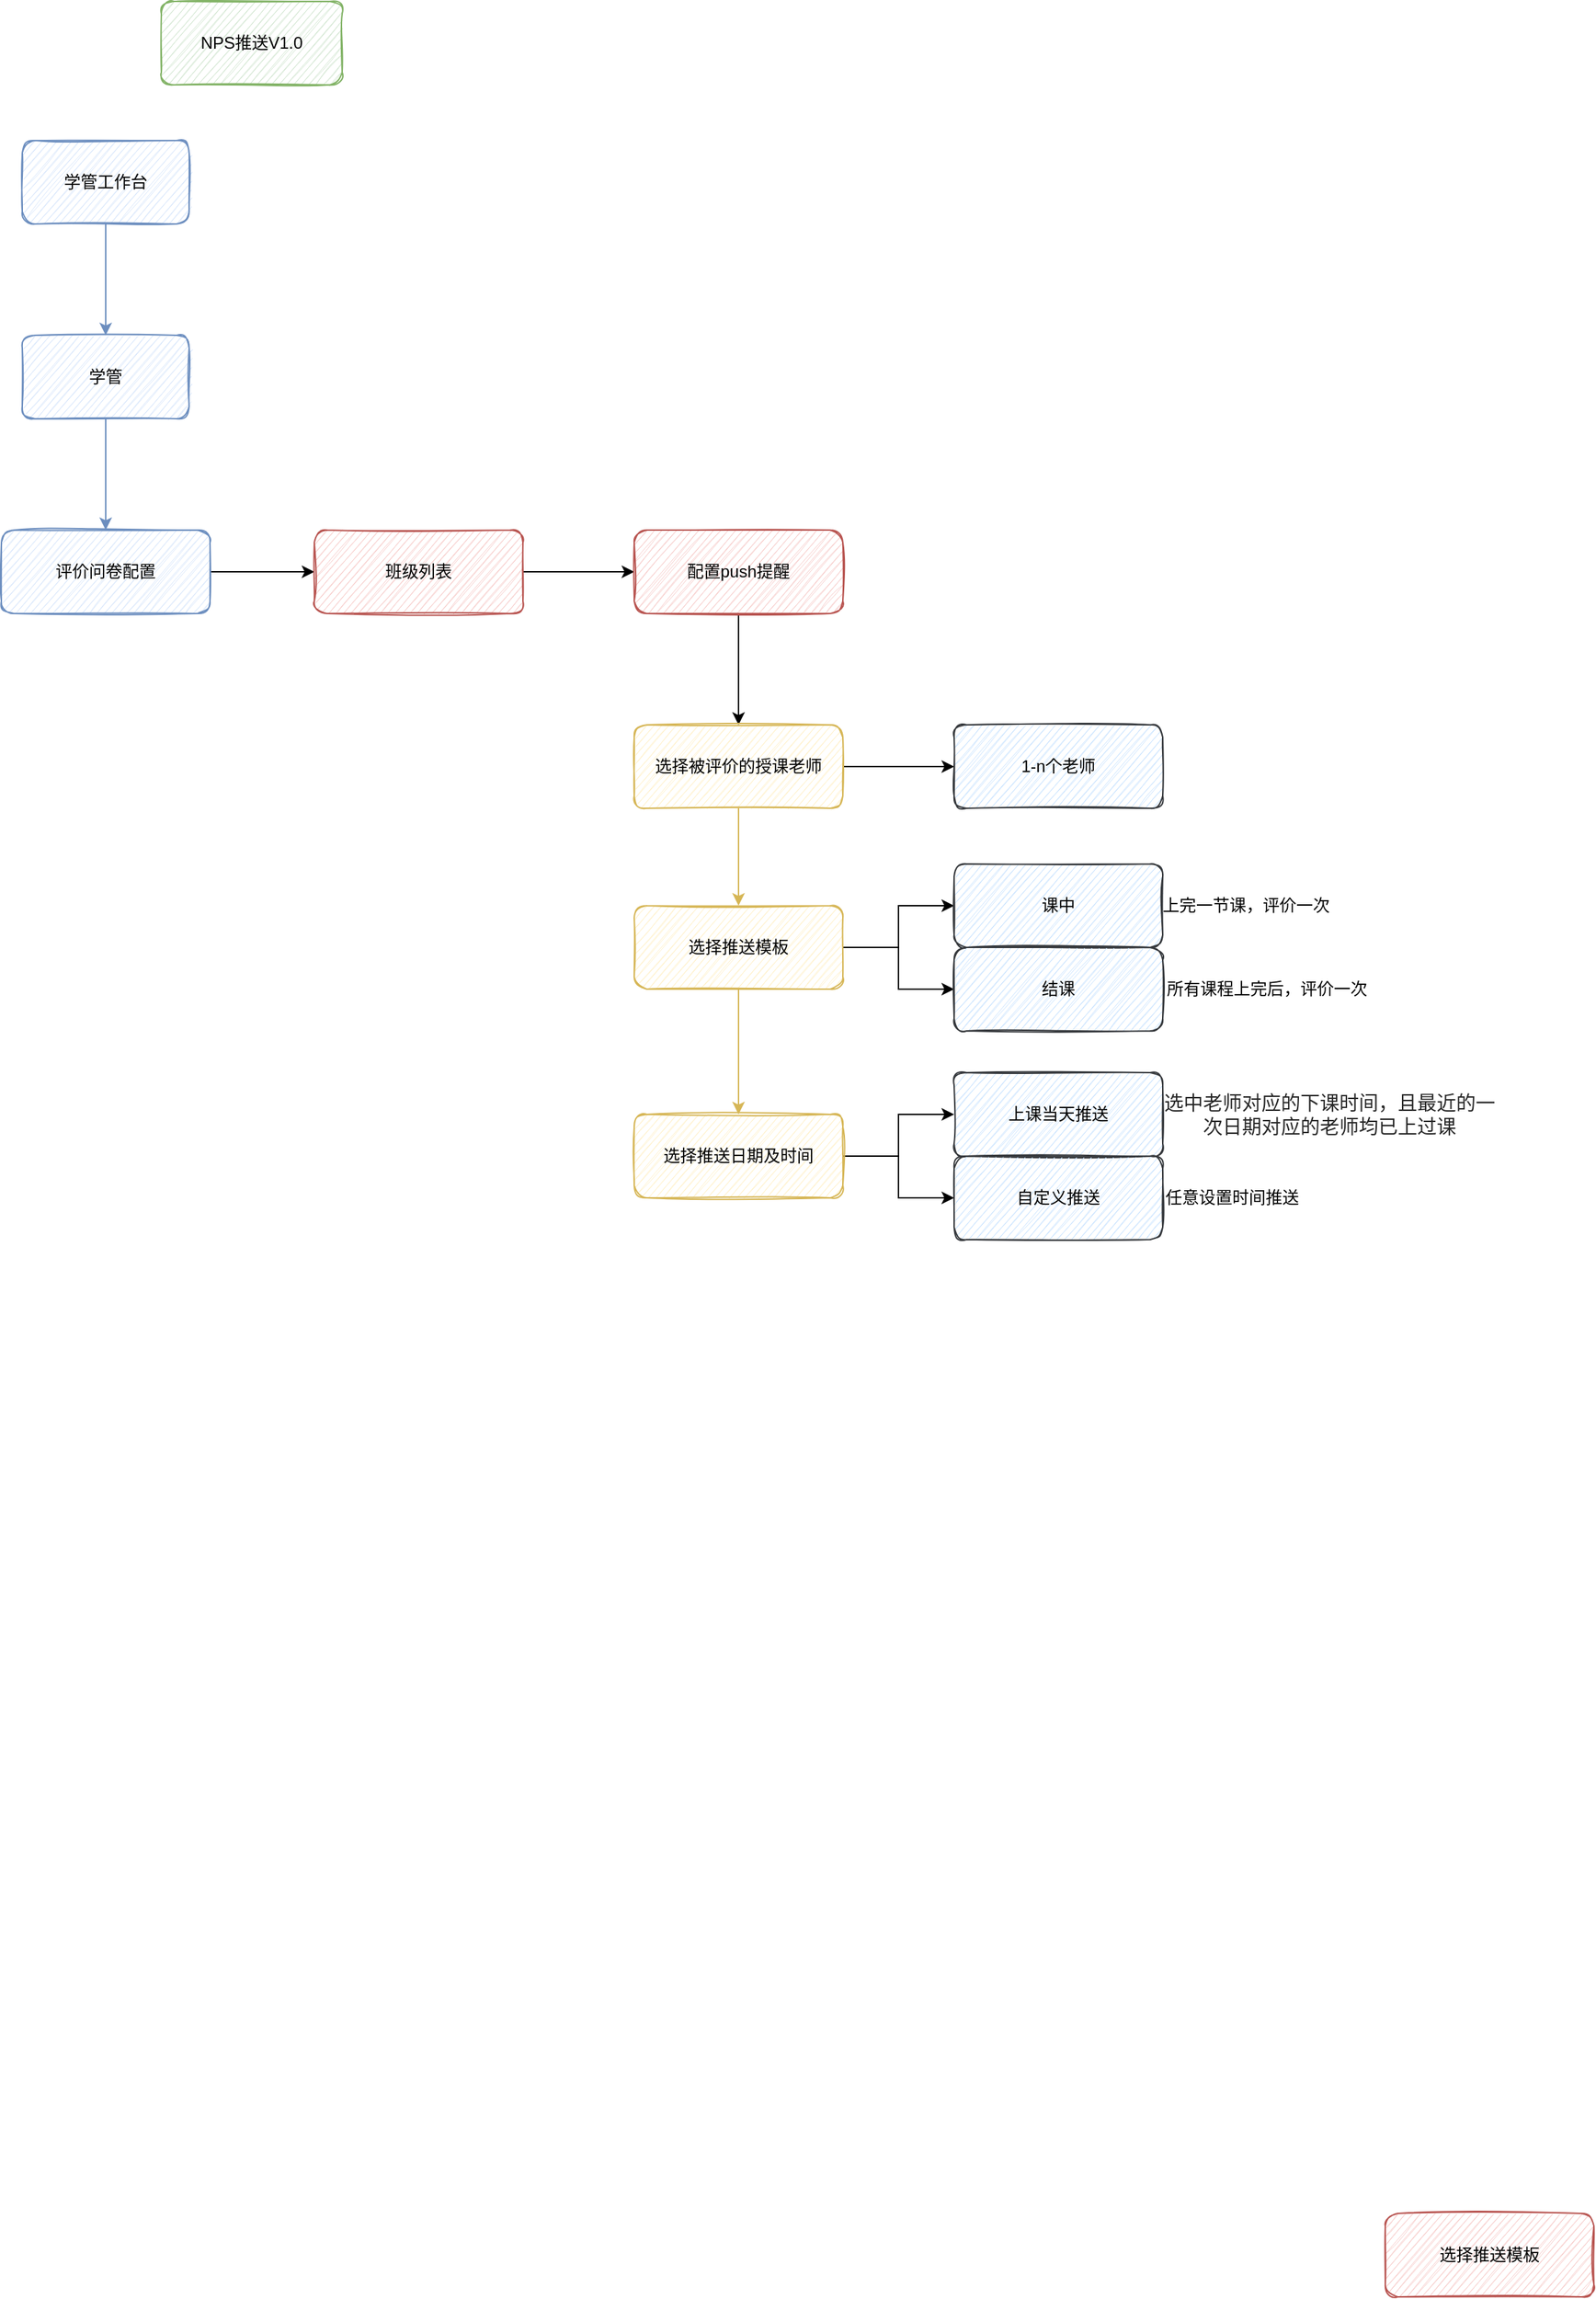 <mxfile version="20.6.0" type="github">
  <diagram id="rYb2RZtOciaVKphFqG-1" name="第 1 页">
    <mxGraphModel dx="1503" dy="747" grid="1" gridSize="10" guides="1" tooltips="1" connect="1" arrows="1" fold="1" page="1" pageScale="1" pageWidth="827" pageHeight="1169" math="0" shadow="0">
      <root>
        <mxCell id="0" />
        <mxCell id="1" parent="0" />
        <mxCell id="rcfBmoh1Opj6rKWvJBjH-1" value="NPS推送V1.0" style="rounded=1;whiteSpace=wrap;html=1;fillColor=#d5e8d4;strokeColor=#82b366;gradientColor=none;glass=0;sketch=1;shadow=0;" vertex="1" parent="1">
          <mxGeometry x="120" y="220" width="130" height="60" as="geometry" />
        </mxCell>
        <mxCell id="rcfBmoh1Opj6rKWvJBjH-5" value="" style="edgeStyle=orthogonalEdgeStyle;rounded=0;orthogonalLoop=1;jettySize=auto;html=1;fillColor=#dae8fc;strokeColor=#6c8ebf;" edge="1" parent="1" source="rcfBmoh1Opj6rKWvJBjH-3" target="rcfBmoh1Opj6rKWvJBjH-4">
          <mxGeometry relative="1" as="geometry" />
        </mxCell>
        <mxCell id="rcfBmoh1Opj6rKWvJBjH-3" value="学管工作台" style="whiteSpace=wrap;html=1;fillColor=#dae8fc;strokeColor=#6c8ebf;rounded=1;glass=0;sketch=1;shadow=0;" vertex="1" parent="1">
          <mxGeometry x="20" y="320" width="120" height="60" as="geometry" />
        </mxCell>
        <mxCell id="rcfBmoh1Opj6rKWvJBjH-7" value="" style="edgeStyle=orthogonalEdgeStyle;rounded=0;orthogonalLoop=1;jettySize=auto;html=1;fillColor=#dae8fc;strokeColor=#6c8ebf;" edge="1" parent="1" source="rcfBmoh1Opj6rKWvJBjH-4" target="rcfBmoh1Opj6rKWvJBjH-6">
          <mxGeometry relative="1" as="geometry" />
        </mxCell>
        <mxCell id="rcfBmoh1Opj6rKWvJBjH-4" value="学管" style="whiteSpace=wrap;html=1;fillColor=#dae8fc;strokeColor=#6c8ebf;rounded=1;glass=0;sketch=1;shadow=0;" vertex="1" parent="1">
          <mxGeometry x="20" y="460" width="120" height="60" as="geometry" />
        </mxCell>
        <mxCell id="rcfBmoh1Opj6rKWvJBjH-9" style="edgeStyle=orthogonalEdgeStyle;rounded=0;orthogonalLoop=1;jettySize=auto;html=1;exitX=1;exitY=0.5;exitDx=0;exitDy=0;entryX=0;entryY=0.5;entryDx=0;entryDy=0;" edge="1" parent="1" source="rcfBmoh1Opj6rKWvJBjH-6" target="rcfBmoh1Opj6rKWvJBjH-8">
          <mxGeometry relative="1" as="geometry" />
        </mxCell>
        <mxCell id="rcfBmoh1Opj6rKWvJBjH-6" value="评价问卷配置" style="whiteSpace=wrap;html=1;fillColor=#dae8fc;strokeColor=#6c8ebf;rounded=1;glass=0;sketch=1;shadow=0;" vertex="1" parent="1">
          <mxGeometry x="5" y="600" width="150" height="60" as="geometry" />
        </mxCell>
        <mxCell id="rcfBmoh1Opj6rKWvJBjH-11" value="" style="edgeStyle=orthogonalEdgeStyle;rounded=0;orthogonalLoop=1;jettySize=auto;html=1;" edge="1" parent="1" source="rcfBmoh1Opj6rKWvJBjH-8" target="rcfBmoh1Opj6rKWvJBjH-10">
          <mxGeometry relative="1" as="geometry" />
        </mxCell>
        <mxCell id="rcfBmoh1Opj6rKWvJBjH-8" value="班级列表" style="whiteSpace=wrap;html=1;fillColor=#f8cecc;strokeColor=#b85450;rounded=1;glass=0;sketch=1;shadow=0;" vertex="1" parent="1">
          <mxGeometry x="230" y="600" width="150" height="60" as="geometry" />
        </mxCell>
        <mxCell id="rcfBmoh1Opj6rKWvJBjH-14" value="" style="edgeStyle=orthogonalEdgeStyle;rounded=0;orthogonalLoop=1;jettySize=auto;html=1;" edge="1" parent="1" source="rcfBmoh1Opj6rKWvJBjH-10" target="rcfBmoh1Opj6rKWvJBjH-13">
          <mxGeometry relative="1" as="geometry" />
        </mxCell>
        <mxCell id="rcfBmoh1Opj6rKWvJBjH-10" value="配置push提醒" style="whiteSpace=wrap;html=1;fillColor=#f8cecc;strokeColor=#b85450;rounded=1;glass=0;sketch=1;shadow=0;" vertex="1" parent="1">
          <mxGeometry x="460" y="600" width="150" height="60" as="geometry" />
        </mxCell>
        <mxCell id="rcfBmoh1Opj6rKWvJBjH-17" style="edgeStyle=orthogonalEdgeStyle;rounded=0;orthogonalLoop=1;jettySize=auto;html=1;exitX=0.5;exitY=1;exitDx=0;exitDy=0;fillColor=#fff2cc;strokeColor=#d6b656;" edge="1" parent="1" source="rcfBmoh1Opj6rKWvJBjH-13" target="rcfBmoh1Opj6rKWvJBjH-16">
          <mxGeometry relative="1" as="geometry" />
        </mxCell>
        <mxCell id="rcfBmoh1Opj6rKWvJBjH-22" value="" style="edgeStyle=orthogonalEdgeStyle;rounded=0;orthogonalLoop=1;jettySize=auto;html=1;" edge="1" parent="1" source="rcfBmoh1Opj6rKWvJBjH-13" target="rcfBmoh1Opj6rKWvJBjH-21">
          <mxGeometry relative="1" as="geometry" />
        </mxCell>
        <mxCell id="rcfBmoh1Opj6rKWvJBjH-13" value="选择被评价的授课老师" style="whiteSpace=wrap;html=1;fillColor=#fff2cc;strokeColor=#d6b656;rounded=1;glass=0;sketch=1;shadow=0;" vertex="1" parent="1">
          <mxGeometry x="460" y="740" width="150" height="60" as="geometry" />
        </mxCell>
        <mxCell id="rcfBmoh1Opj6rKWvJBjH-20" style="edgeStyle=orthogonalEdgeStyle;rounded=0;orthogonalLoop=1;jettySize=auto;html=1;exitX=0.5;exitY=1;exitDx=0;exitDy=0;fillColor=#fff2cc;strokeColor=#d6b656;" edge="1" parent="1" source="rcfBmoh1Opj6rKWvJBjH-16" target="rcfBmoh1Opj6rKWvJBjH-19">
          <mxGeometry relative="1" as="geometry" />
        </mxCell>
        <mxCell id="rcfBmoh1Opj6rKWvJBjH-24" style="edgeStyle=orthogonalEdgeStyle;rounded=0;orthogonalLoop=1;jettySize=auto;html=1;exitX=1;exitY=0.5;exitDx=0;exitDy=0;entryX=0;entryY=0.5;entryDx=0;entryDy=0;" edge="1" parent="1" source="rcfBmoh1Opj6rKWvJBjH-16" target="rcfBmoh1Opj6rKWvJBjH-23">
          <mxGeometry relative="1" as="geometry" />
        </mxCell>
        <mxCell id="rcfBmoh1Opj6rKWvJBjH-26" style="edgeStyle=orthogonalEdgeStyle;rounded=0;orthogonalLoop=1;jettySize=auto;html=1;exitX=1;exitY=0.5;exitDx=0;exitDy=0;" edge="1" parent="1" source="rcfBmoh1Opj6rKWvJBjH-16" target="rcfBmoh1Opj6rKWvJBjH-25">
          <mxGeometry relative="1" as="geometry" />
        </mxCell>
        <mxCell id="rcfBmoh1Opj6rKWvJBjH-16" value="选择推送模板" style="whiteSpace=wrap;html=1;fillColor=#fff2cc;strokeColor=#d6b656;rounded=1;glass=0;sketch=1;shadow=0;" vertex="1" parent="1">
          <mxGeometry x="460" y="870" width="150" height="60" as="geometry" />
        </mxCell>
        <mxCell id="rcfBmoh1Opj6rKWvJBjH-18" value="选择推送模板" style="whiteSpace=wrap;html=1;fillColor=#f8cecc;strokeColor=#b85450;rounded=1;glass=0;sketch=1;shadow=0;" vertex="1" parent="1">
          <mxGeometry x="1000" y="1810" width="150" height="60" as="geometry" />
        </mxCell>
        <mxCell id="rcfBmoh1Opj6rKWvJBjH-28" style="edgeStyle=orthogonalEdgeStyle;rounded=0;orthogonalLoop=1;jettySize=auto;html=1;exitX=1;exitY=0.5;exitDx=0;exitDy=0;entryX=0;entryY=0.5;entryDx=0;entryDy=0;" edge="1" parent="1" source="rcfBmoh1Opj6rKWvJBjH-19" target="rcfBmoh1Opj6rKWvJBjH-27">
          <mxGeometry relative="1" as="geometry" />
        </mxCell>
        <mxCell id="rcfBmoh1Opj6rKWvJBjH-30" style="edgeStyle=orthogonalEdgeStyle;rounded=0;orthogonalLoop=1;jettySize=auto;html=1;exitX=1;exitY=0.5;exitDx=0;exitDy=0;" edge="1" parent="1" source="rcfBmoh1Opj6rKWvJBjH-19" target="rcfBmoh1Opj6rKWvJBjH-29">
          <mxGeometry relative="1" as="geometry" />
        </mxCell>
        <mxCell id="rcfBmoh1Opj6rKWvJBjH-19" value="选择推送日期及时间" style="whiteSpace=wrap;html=1;fillColor=#fff2cc;strokeColor=#d6b656;rounded=1;glass=0;sketch=1;shadow=0;" vertex="1" parent="1">
          <mxGeometry x="460" y="1020" width="150" height="60" as="geometry" />
        </mxCell>
        <mxCell id="rcfBmoh1Opj6rKWvJBjH-21" value="1-n个老师" style="whiteSpace=wrap;html=1;fillColor=#cce5ff;strokeColor=#36393d;rounded=1;glass=0;sketch=1;shadow=0;" vertex="1" parent="1">
          <mxGeometry x="690" y="740" width="150" height="60" as="geometry" />
        </mxCell>
        <mxCell id="rcfBmoh1Opj6rKWvJBjH-23" value="课中&lt;br&gt;" style="whiteSpace=wrap;html=1;fillColor=#cce5ff;strokeColor=#36393d;rounded=1;glass=0;sketch=1;shadow=0;" vertex="1" parent="1">
          <mxGeometry x="690" y="840" width="150" height="60" as="geometry" />
        </mxCell>
        <mxCell id="rcfBmoh1Opj6rKWvJBjH-25" value="结课" style="whiteSpace=wrap;html=1;fillColor=#cce5ff;strokeColor=#36393d;rounded=1;glass=0;sketch=1;shadow=0;" vertex="1" parent="1">
          <mxGeometry x="690" y="900" width="150" height="60" as="geometry" />
        </mxCell>
        <mxCell id="rcfBmoh1Opj6rKWvJBjH-27" value="上课当天推送" style="whiteSpace=wrap;html=1;fillColor=#cce5ff;strokeColor=#36393d;rounded=1;glass=0;sketch=1;shadow=0;" vertex="1" parent="1">
          <mxGeometry x="690" y="990" width="150" height="60" as="geometry" />
        </mxCell>
        <mxCell id="rcfBmoh1Opj6rKWvJBjH-29" value="自定义推送" style="whiteSpace=wrap;html=1;fillColor=#cce5ff;strokeColor=#36393d;rounded=1;glass=0;sketch=1;shadow=0;" vertex="1" parent="1">
          <mxGeometry x="690" y="1050" width="150" height="60" as="geometry" />
        </mxCell>
        <mxCell id="rcfBmoh1Opj6rKWvJBjH-31" value="上完一节课，评价一次" style="text;html=1;strokeColor=none;fillColor=none;align=center;verticalAlign=middle;whiteSpace=wrap;rounded=0;shadow=0;glass=0;sketch=1;" vertex="1" parent="1">
          <mxGeometry x="810" y="852.5" width="180" height="35" as="geometry" />
        </mxCell>
        <mxCell id="rcfBmoh1Opj6rKWvJBjH-32" value="所有课程上完后，评价一次" style="text;html=1;strokeColor=none;fillColor=none;align=center;verticalAlign=middle;whiteSpace=wrap;rounded=0;shadow=0;glass=0;sketch=1;" vertex="1" parent="1">
          <mxGeometry x="840" y="912.5" width="150" height="35" as="geometry" />
        </mxCell>
        <mxCell id="rcfBmoh1Opj6rKWvJBjH-33" value="&lt;span style=&quot;color: rgba(0, 0, 0, 0.85); font-family: -apple-system, system-ui, &amp;quot;Segoe UI&amp;quot;, Roboto, &amp;quot;Helvetica Neue&amp;quot;, Arial, &amp;quot;Noto Sans&amp;quot;, sans-serif, &amp;quot;Apple Color Emoji&amp;quot;, &amp;quot;Segoe UI Emoji&amp;quot;, &amp;quot;Segoe UI Symbol&amp;quot;, &amp;quot;Noto Color Emoji&amp;quot;; font-size: 14px; text-align: left; background-color: rgb(255, 255, 255);&quot;&gt;选中老师对应的下课时间，且最近的一次日期对应的老师均已上过课&lt;/span&gt;" style="text;html=1;strokeColor=none;fillColor=none;align=center;verticalAlign=middle;whiteSpace=wrap;rounded=0;shadow=0;glass=0;sketch=1;" vertex="1" parent="1">
          <mxGeometry x="840" y="1005" width="240" height="30" as="geometry" />
        </mxCell>
        <mxCell id="rcfBmoh1Opj6rKWvJBjH-34" value="任意设置时间推送" style="text;html=1;strokeColor=none;fillColor=none;align=center;verticalAlign=middle;whiteSpace=wrap;rounded=0;shadow=0;glass=0;sketch=1;" vertex="1" parent="1">
          <mxGeometry x="830" y="1065" width="120" height="30" as="geometry" />
        </mxCell>
      </root>
    </mxGraphModel>
  </diagram>
</mxfile>
